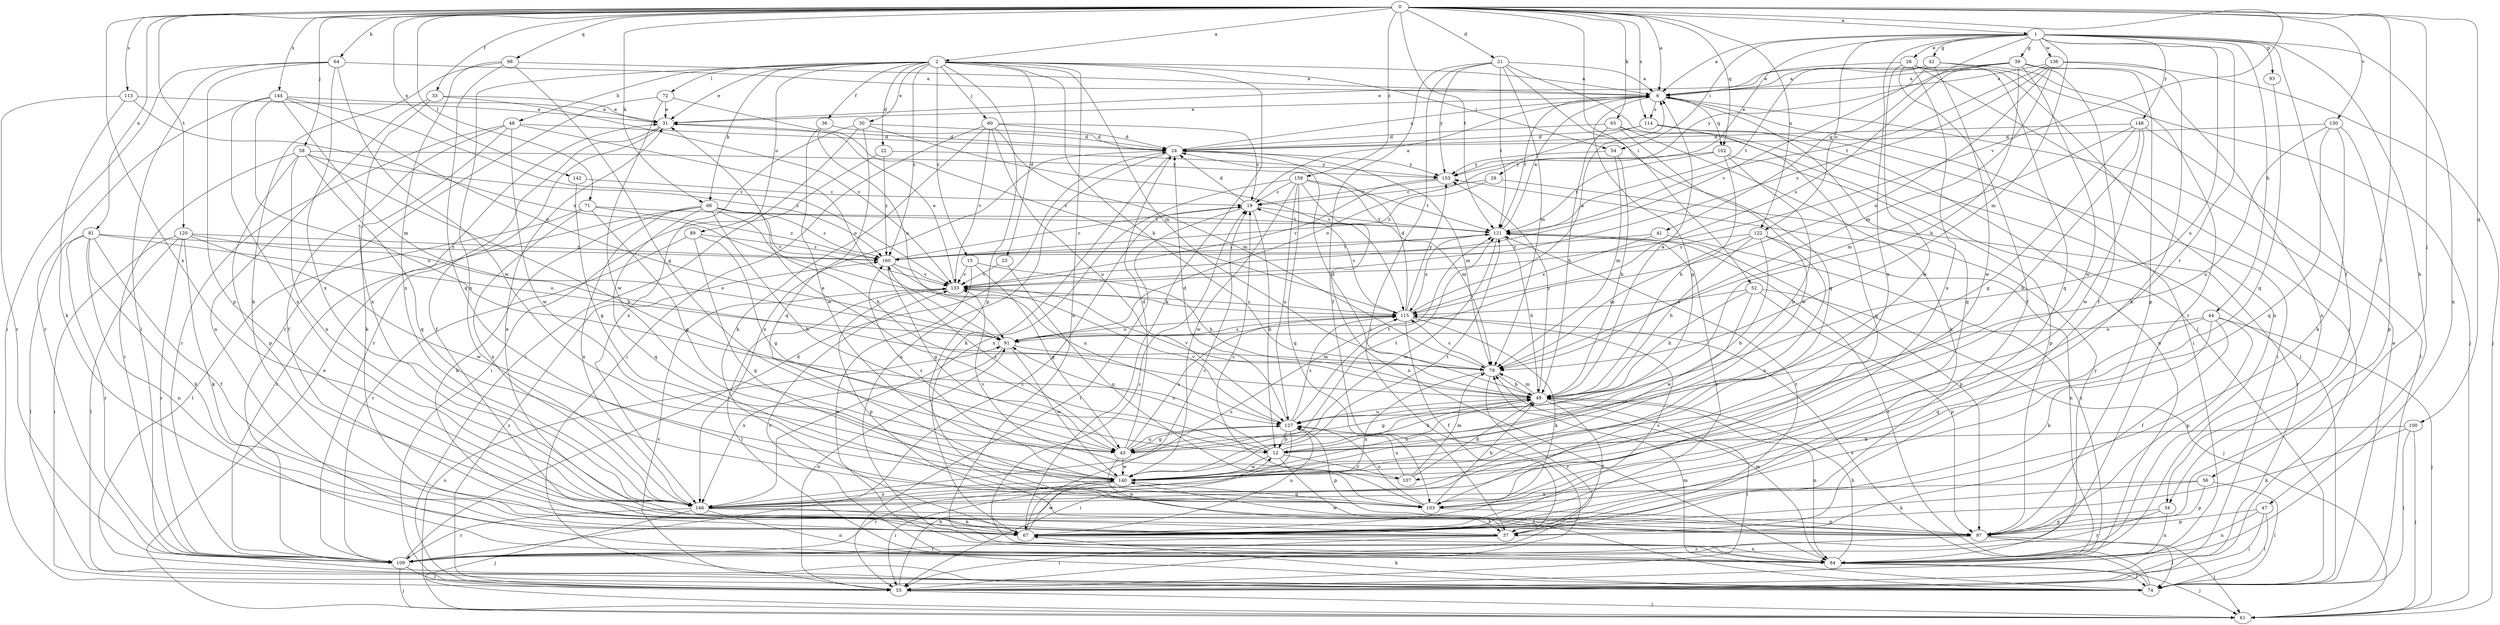 strict digraph  {
0;
1;
2;
6;
12;
15;
19;
21;
22;
23;
24;
26;
29;
30;
31;
33;
34;
36;
37;
39;
41;
42;
43;
44;
47;
48;
49;
52;
54;
55;
56;
58;
60;
61;
64;
65;
66;
67;
71;
72;
74;
79;
81;
84;
89;
91;
93;
97;
98;
100;
102;
103;
107;
109;
113;
114;
115;
120;
121;
122;
127;
130;
133;
136;
140;
142;
144;
146;
148;
153;
159;
160;
0 -> 1  [label=a];
0 -> 2  [label=a];
0 -> 6  [label=a];
0 -> 21  [label=d];
0 -> 33  [label=f];
0 -> 34  [label=f];
0 -> 52  [label=i];
0 -> 56  [label=j];
0 -> 58  [label=j];
0 -> 64  [label=k];
0 -> 65  [label=k];
0 -> 66  [label=k];
0 -> 71  [label=l];
0 -> 81  [label=n];
0 -> 98  [label=q];
0 -> 100  [label=q];
0 -> 102  [label=q];
0 -> 113  [label=s];
0 -> 114  [label=s];
0 -> 120  [label=t];
0 -> 121  [label=t];
0 -> 122  [label=u];
0 -> 130  [label=v];
0 -> 133  [label=v];
0 -> 142  [label=x];
0 -> 144  [label=x];
0 -> 146  [label=x];
0 -> 159  [label=z];
1 -> 6  [label=a];
1 -> 26  [label=e];
1 -> 29  [label=e];
1 -> 34  [label=f];
1 -> 39  [label=g];
1 -> 41  [label=g];
1 -> 42  [label=g];
1 -> 44  [label=h];
1 -> 47  [label=h];
1 -> 54  [label=i];
1 -> 79  [label=m];
1 -> 84  [label=n];
1 -> 93  [label=p];
1 -> 107  [label=r];
1 -> 122  [label=u];
1 -> 127  [label=u];
1 -> 136  [label=w];
1 -> 146  [label=x];
1 -> 148  [label=y];
2 -> 6  [label=a];
2 -> 15  [label=c];
2 -> 22  [label=d];
2 -> 23  [label=d];
2 -> 30  [label=e];
2 -> 31  [label=e];
2 -> 36  [label=f];
2 -> 48  [label=h];
2 -> 49  [label=h];
2 -> 54  [label=i];
2 -> 60  [label=j];
2 -> 66  [label=k];
2 -> 67  [label=k];
2 -> 72  [label=l];
2 -> 79  [label=m];
2 -> 84  [label=n];
2 -> 89  [label=o];
2 -> 97  [label=p];
2 -> 146  [label=x];
2 -> 160  [label=z];
6 -> 31  [label=e];
6 -> 43  [label=g];
6 -> 55  [label=i];
6 -> 102  [label=q];
6 -> 103  [label=q];
6 -> 114  [label=s];
6 -> 121  [label=t];
12 -> 31  [label=e];
12 -> 49  [label=h];
12 -> 74  [label=l];
12 -> 91  [label=o];
12 -> 107  [label=r];
12 -> 140  [label=w];
15 -> 43  [label=g];
15 -> 49  [label=h];
15 -> 84  [label=n];
15 -> 133  [label=v];
19 -> 6  [label=a];
19 -> 12  [label=b];
19 -> 24  [label=d];
19 -> 55  [label=i];
19 -> 121  [label=t];
21 -> 6  [label=a];
21 -> 37  [label=f];
21 -> 55  [label=i];
21 -> 74  [label=l];
21 -> 79  [label=m];
21 -> 103  [label=q];
21 -> 121  [label=t];
21 -> 153  [label=y];
22 -> 55  [label=i];
22 -> 153  [label=y];
22 -> 160  [label=z];
23 -> 103  [label=q];
23 -> 133  [label=v];
24 -> 6  [label=a];
24 -> 67  [label=k];
24 -> 79  [label=m];
24 -> 84  [label=n];
24 -> 146  [label=x];
24 -> 153  [label=y];
26 -> 6  [label=a];
26 -> 37  [label=f];
26 -> 55  [label=i];
26 -> 61  [label=j];
26 -> 84  [label=n];
26 -> 140  [label=w];
26 -> 146  [label=x];
29 -> 19  [label=c];
29 -> 55  [label=i];
29 -> 160  [label=z];
30 -> 24  [label=d];
30 -> 55  [label=i];
30 -> 103  [label=q];
30 -> 115  [label=s];
30 -> 146  [label=x];
31 -> 24  [label=d];
31 -> 37  [label=f];
31 -> 109  [label=r];
33 -> 31  [label=e];
33 -> 84  [label=n];
33 -> 133  [label=v];
33 -> 146  [label=x];
34 -> 84  [label=n];
34 -> 97  [label=p];
34 -> 109  [label=r];
36 -> 24  [label=d];
36 -> 91  [label=o];
36 -> 140  [label=w];
37 -> 31  [label=e];
37 -> 55  [label=i];
37 -> 109  [label=r];
37 -> 121  [label=t];
37 -> 140  [label=w];
39 -> 6  [label=a];
39 -> 31  [label=e];
39 -> 37  [label=f];
39 -> 49  [label=h];
39 -> 84  [label=n];
39 -> 97  [label=p];
39 -> 115  [label=s];
39 -> 140  [label=w];
39 -> 153  [label=y];
41 -> 84  [label=n];
41 -> 115  [label=s];
41 -> 160  [label=z];
42 -> 6  [label=a];
42 -> 103  [label=q];
42 -> 109  [label=r];
42 -> 121  [label=t];
42 -> 133  [label=v];
42 -> 140  [label=w];
43 -> 24  [label=d];
43 -> 97  [label=p];
43 -> 115  [label=s];
43 -> 121  [label=t];
43 -> 127  [label=u];
43 -> 140  [label=w];
43 -> 160  [label=z];
44 -> 37  [label=f];
44 -> 61  [label=j];
44 -> 67  [label=k];
44 -> 91  [label=o];
44 -> 97  [label=p];
44 -> 103  [label=q];
47 -> 55  [label=i];
47 -> 74  [label=l];
47 -> 84  [label=n];
47 -> 97  [label=p];
48 -> 24  [label=d];
48 -> 37  [label=f];
48 -> 67  [label=k];
48 -> 91  [label=o];
48 -> 109  [label=r];
48 -> 140  [label=w];
49 -> 6  [label=a];
49 -> 24  [label=d];
49 -> 37  [label=f];
49 -> 43  [label=g];
49 -> 55  [label=i];
49 -> 79  [label=m];
49 -> 84  [label=n];
49 -> 127  [label=u];
49 -> 133  [label=v];
49 -> 153  [label=y];
52 -> 49  [label=h];
52 -> 61  [label=j];
52 -> 97  [label=p];
52 -> 115  [label=s];
52 -> 140  [label=w];
54 -> 49  [label=h];
54 -> 79  [label=m];
54 -> 153  [label=y];
55 -> 12  [label=b];
55 -> 61  [label=j];
55 -> 91  [label=o];
55 -> 160  [label=z];
56 -> 67  [label=k];
56 -> 74  [label=l];
56 -> 97  [label=p];
56 -> 146  [label=x];
58 -> 12  [label=b];
58 -> 97  [label=p];
58 -> 103  [label=q];
58 -> 109  [label=r];
58 -> 146  [label=x];
58 -> 153  [label=y];
58 -> 160  [label=z];
60 -> 19  [label=c];
60 -> 24  [label=d];
60 -> 55  [label=i];
60 -> 67  [label=k];
60 -> 79  [label=m];
60 -> 127  [label=u];
60 -> 133  [label=v];
61 -> 31  [label=e];
61 -> 91  [label=o];
64 -> 6  [label=a];
64 -> 55  [label=i];
64 -> 74  [label=l];
64 -> 97  [label=p];
64 -> 140  [label=w];
64 -> 146  [label=x];
65 -> 24  [label=d];
65 -> 49  [label=h];
65 -> 67  [label=k];
65 -> 74  [label=l];
65 -> 140  [label=w];
66 -> 12  [label=b];
66 -> 49  [label=h];
66 -> 67  [label=k];
66 -> 103  [label=q];
66 -> 109  [label=r];
66 -> 121  [label=t];
66 -> 133  [label=v];
66 -> 146  [label=x];
66 -> 160  [label=z];
67 -> 19  [label=c];
67 -> 84  [label=n];
67 -> 115  [label=s];
67 -> 121  [label=t];
67 -> 127  [label=u];
67 -> 140  [label=w];
71 -> 43  [label=g];
71 -> 74  [label=l];
71 -> 121  [label=t];
71 -> 146  [label=x];
71 -> 160  [label=z];
72 -> 31  [label=e];
72 -> 109  [label=r];
72 -> 115  [label=s];
72 -> 140  [label=w];
74 -> 6  [label=a];
74 -> 67  [label=k];
74 -> 79  [label=m];
74 -> 115  [label=s];
74 -> 121  [label=t];
74 -> 133  [label=v];
79 -> 49  [label=h];
79 -> 109  [label=r];
79 -> 115  [label=s];
79 -> 146  [label=x];
81 -> 37  [label=f];
81 -> 67  [label=k];
81 -> 74  [label=l];
81 -> 84  [label=n];
81 -> 91  [label=o];
81 -> 109  [label=r];
81 -> 160  [label=z];
84 -> 19  [label=c];
84 -> 49  [label=h];
84 -> 61  [label=j];
84 -> 74  [label=l];
84 -> 79  [label=m];
84 -> 133  [label=v];
84 -> 153  [label=y];
89 -> 43  [label=g];
89 -> 103  [label=q];
89 -> 109  [label=r];
89 -> 160  [label=z];
91 -> 79  [label=m];
91 -> 115  [label=s];
91 -> 140  [label=w];
91 -> 146  [label=x];
93 -> 103  [label=q];
97 -> 61  [label=j];
97 -> 74  [label=l];
97 -> 109  [label=r];
98 -> 6  [label=a];
98 -> 43  [label=g];
98 -> 67  [label=k];
98 -> 103  [label=q];
98 -> 146  [label=x];
100 -> 12  [label=b];
100 -> 61  [label=j];
100 -> 67  [label=k];
100 -> 74  [label=l];
102 -> 12  [label=b];
102 -> 49  [label=h];
102 -> 97  [label=p];
102 -> 121  [label=t];
102 -> 153  [label=y];
103 -> 19  [label=c];
103 -> 49  [label=h];
103 -> 97  [label=p];
103 -> 127  [label=u];
107 -> 49  [label=h];
107 -> 79  [label=m];
107 -> 127  [label=u];
107 -> 133  [label=v];
109 -> 19  [label=c];
109 -> 24  [label=d];
109 -> 55  [label=i];
109 -> 61  [label=j];
113 -> 31  [label=e];
113 -> 67  [label=k];
113 -> 109  [label=r];
113 -> 115  [label=s];
114 -> 24  [label=d];
114 -> 55  [label=i];
114 -> 84  [label=n];
114 -> 91  [label=o];
114 -> 103  [label=q];
115 -> 6  [label=a];
115 -> 19  [label=c];
115 -> 24  [label=d];
115 -> 37  [label=f];
115 -> 67  [label=k];
115 -> 91  [label=o];
115 -> 153  [label=y];
120 -> 55  [label=i];
120 -> 67  [label=k];
120 -> 74  [label=l];
120 -> 91  [label=o];
120 -> 109  [label=r];
120 -> 140  [label=w];
120 -> 160  [label=z];
121 -> 6  [label=a];
121 -> 49  [label=h];
121 -> 97  [label=p];
121 -> 115  [label=s];
121 -> 140  [label=w];
121 -> 160  [label=z];
122 -> 12  [label=b];
122 -> 49  [label=h];
122 -> 79  [label=m];
122 -> 84  [label=n];
122 -> 146  [label=x];
122 -> 160  [label=z];
127 -> 12  [label=b];
127 -> 24  [label=d];
127 -> 43  [label=g];
127 -> 55  [label=i];
127 -> 97  [label=p];
127 -> 115  [label=s];
127 -> 121  [label=t];
127 -> 133  [label=v];
130 -> 24  [label=d];
130 -> 67  [label=k];
130 -> 97  [label=p];
130 -> 103  [label=q];
130 -> 127  [label=u];
133 -> 31  [label=e];
133 -> 74  [label=l];
133 -> 97  [label=p];
133 -> 115  [label=s];
136 -> 6  [label=a];
136 -> 61  [label=j];
136 -> 67  [label=k];
136 -> 79  [label=m];
136 -> 91  [label=o];
136 -> 121  [label=t];
136 -> 133  [label=v];
140 -> 49  [label=h];
140 -> 55  [label=i];
140 -> 103  [label=q];
140 -> 109  [label=r];
140 -> 121  [label=t];
140 -> 146  [label=x];
140 -> 160  [label=z];
142 -> 19  [label=c];
142 -> 43  [label=g];
144 -> 31  [label=e];
144 -> 79  [label=m];
144 -> 91  [label=o];
144 -> 109  [label=r];
144 -> 127  [label=u];
144 -> 133  [label=v];
144 -> 146  [label=x];
146 -> 37  [label=f];
146 -> 61  [label=j];
146 -> 67  [label=k];
146 -> 84  [label=n];
146 -> 109  [label=r];
146 -> 115  [label=s];
148 -> 12  [label=b];
148 -> 24  [label=d];
148 -> 43  [label=g];
148 -> 74  [label=l];
148 -> 79  [label=m];
148 -> 140  [label=w];
153 -> 19  [label=c];
153 -> 133  [label=v];
159 -> 19  [label=c];
159 -> 79  [label=m];
159 -> 84  [label=n];
159 -> 103  [label=q];
159 -> 121  [label=t];
159 -> 127  [label=u];
159 -> 140  [label=w];
159 -> 146  [label=x];
160 -> 19  [label=c];
160 -> 43  [label=g];
160 -> 121  [label=t];
160 -> 127  [label=u];
160 -> 133  [label=v];
}
